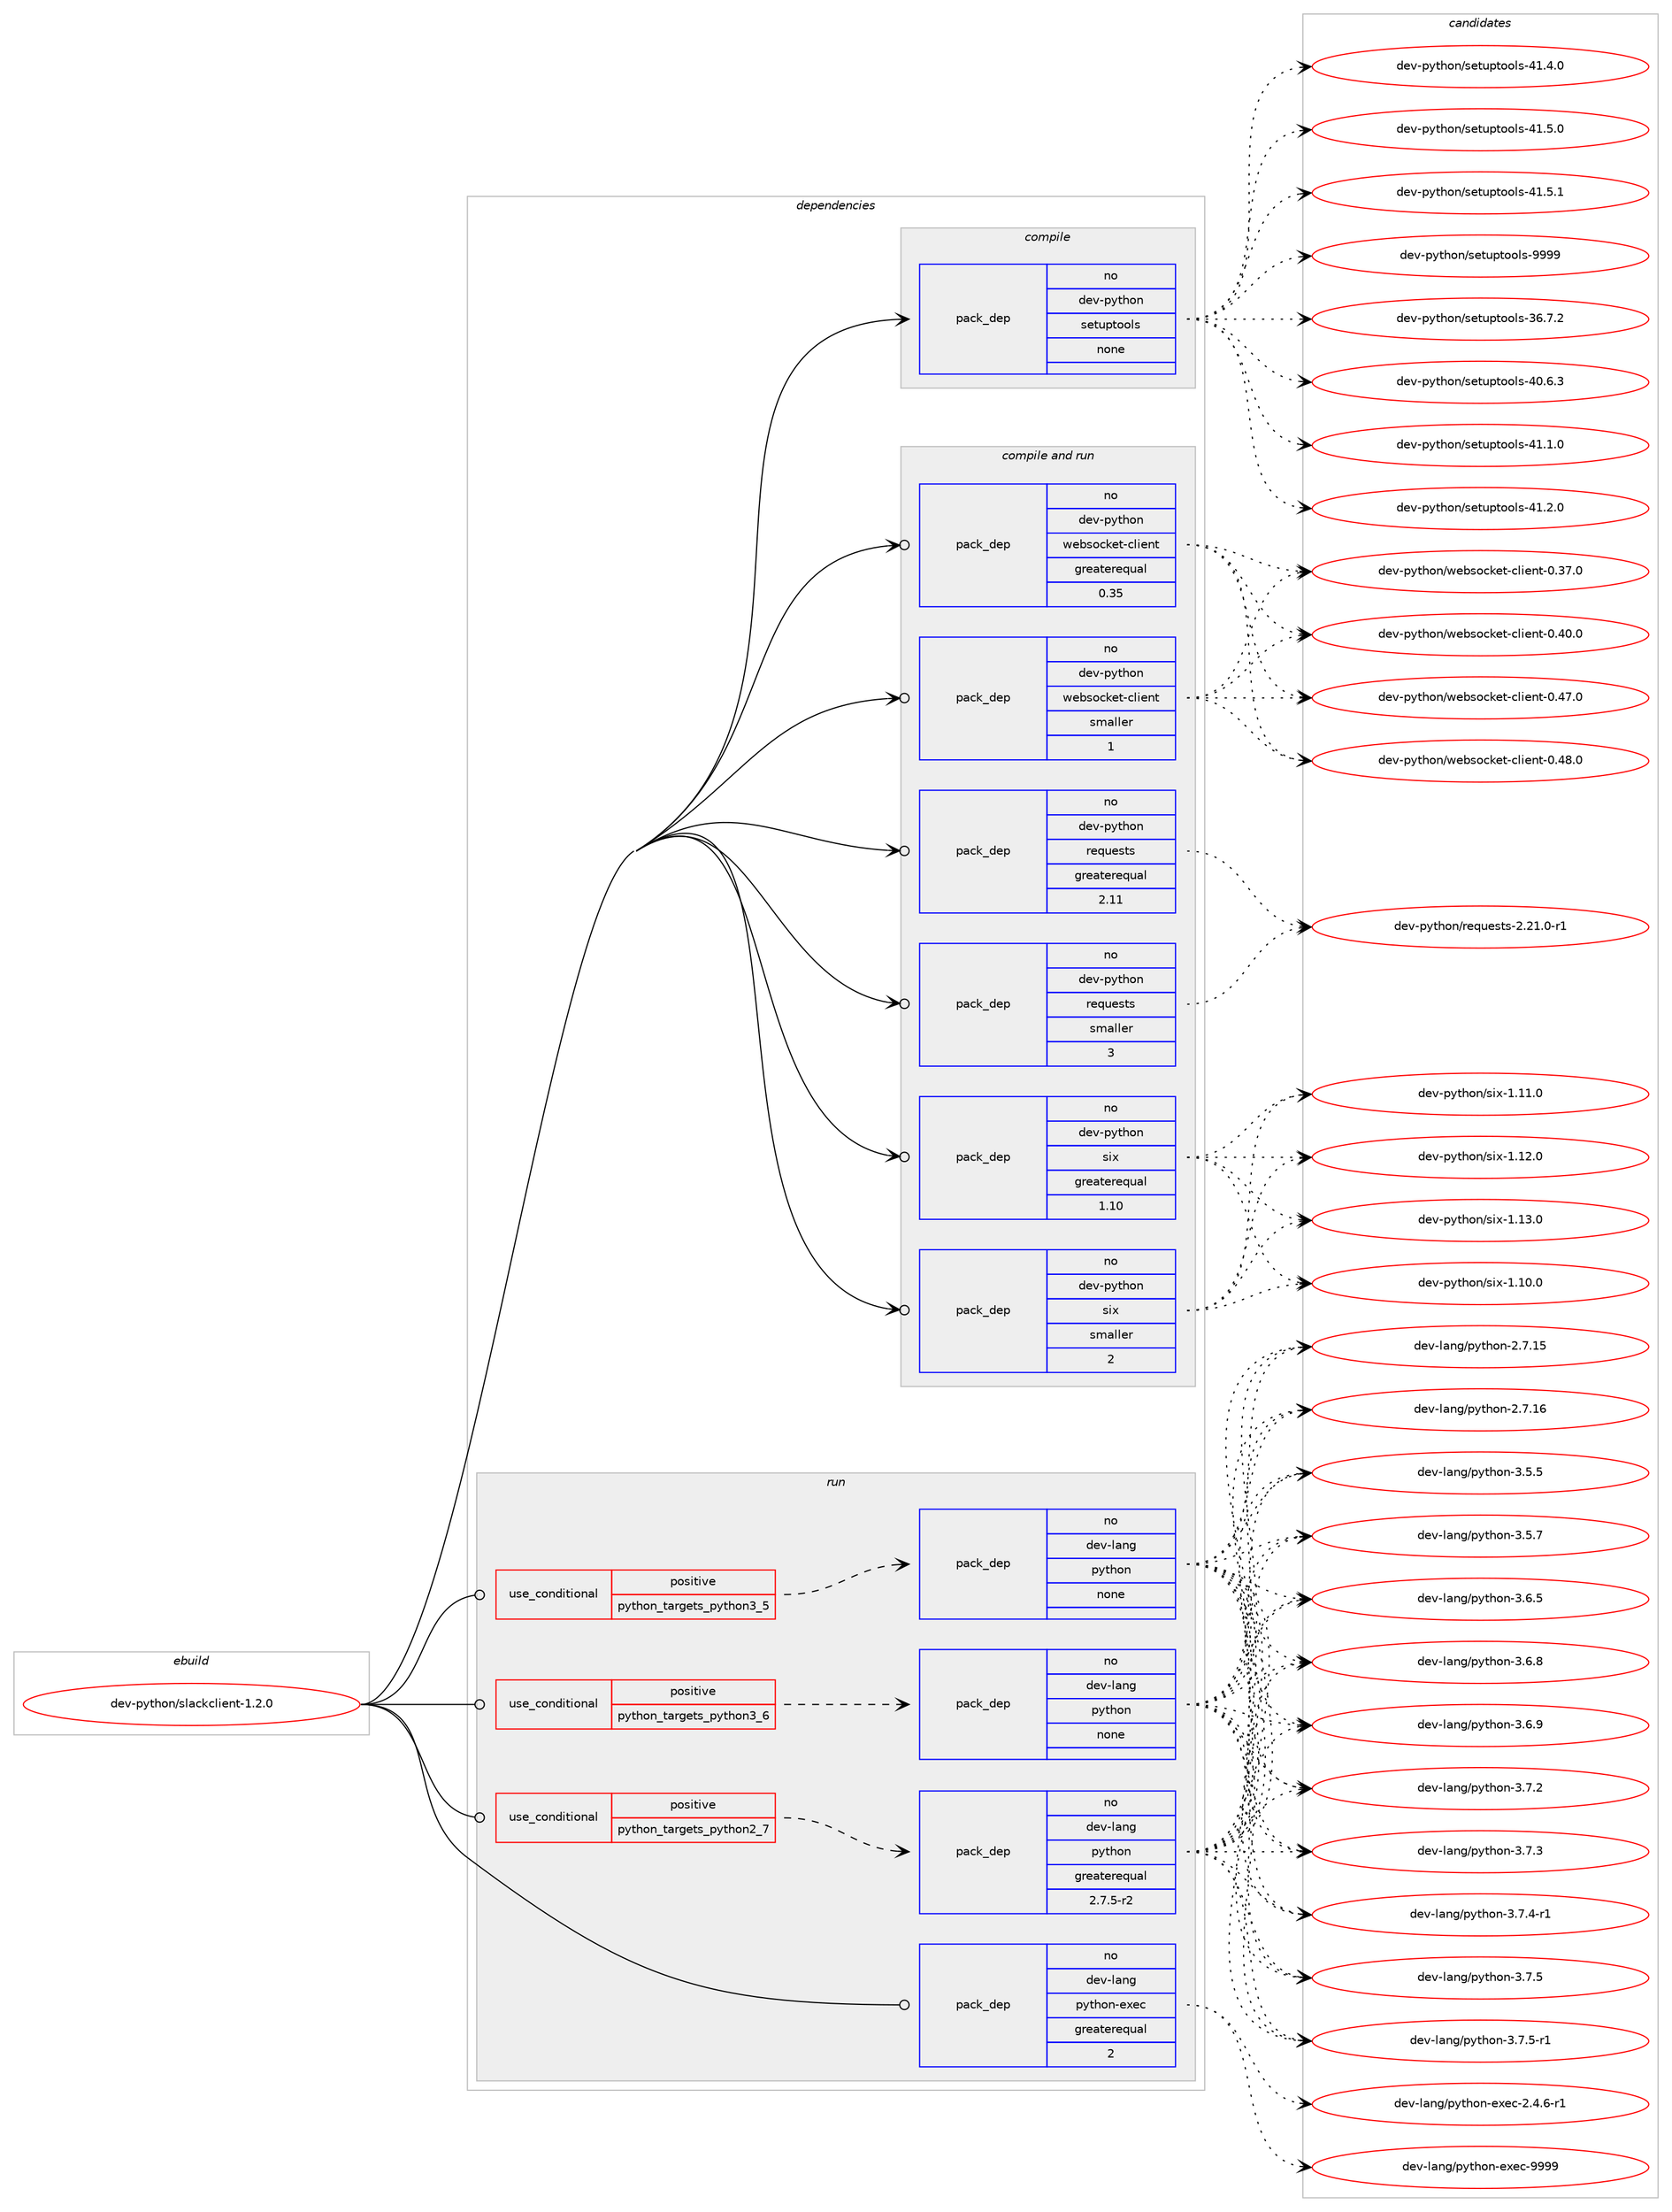 digraph prolog {

# *************
# Graph options
# *************

newrank=true;
concentrate=true;
compound=true;
graph [rankdir=LR,fontname=Helvetica,fontsize=10,ranksep=1.5];#, ranksep=2.5, nodesep=0.2];
edge  [arrowhead=vee];
node  [fontname=Helvetica,fontsize=10];

# **********
# The ebuild
# **********

subgraph cluster_leftcol {
color=gray;
rank=same;
label=<<i>ebuild</i>>;
id [label="dev-python/slackclient-1.2.0", color=red, width=4, href="../dev-python/slackclient-1.2.0.svg"];
}

# ****************
# The dependencies
# ****************

subgraph cluster_midcol {
color=gray;
label=<<i>dependencies</i>>;
subgraph cluster_compile {
fillcolor="#eeeeee";
style=filled;
label=<<i>compile</i>>;
subgraph pack476138 {
dependency637462 [label=<<TABLE BORDER="0" CELLBORDER="1" CELLSPACING="0" CELLPADDING="4" WIDTH="220"><TR><TD ROWSPAN="6" CELLPADDING="30">pack_dep</TD></TR><TR><TD WIDTH="110">no</TD></TR><TR><TD>dev-python</TD></TR><TR><TD>setuptools</TD></TR><TR><TD>none</TD></TR><TR><TD></TD></TR></TABLE>>, shape=none, color=blue];
}
id:e -> dependency637462:w [weight=20,style="solid",arrowhead="vee"];
}
subgraph cluster_compileandrun {
fillcolor="#eeeeee";
style=filled;
label=<<i>compile and run</i>>;
subgraph pack476139 {
dependency637463 [label=<<TABLE BORDER="0" CELLBORDER="1" CELLSPACING="0" CELLPADDING="4" WIDTH="220"><TR><TD ROWSPAN="6" CELLPADDING="30">pack_dep</TD></TR><TR><TD WIDTH="110">no</TD></TR><TR><TD>dev-python</TD></TR><TR><TD>requests</TD></TR><TR><TD>greaterequal</TD></TR><TR><TD>2.11</TD></TR></TABLE>>, shape=none, color=blue];
}
id:e -> dependency637463:w [weight=20,style="solid",arrowhead="odotvee"];
subgraph pack476140 {
dependency637464 [label=<<TABLE BORDER="0" CELLBORDER="1" CELLSPACING="0" CELLPADDING="4" WIDTH="220"><TR><TD ROWSPAN="6" CELLPADDING="30">pack_dep</TD></TR><TR><TD WIDTH="110">no</TD></TR><TR><TD>dev-python</TD></TR><TR><TD>requests</TD></TR><TR><TD>smaller</TD></TR><TR><TD>3</TD></TR></TABLE>>, shape=none, color=blue];
}
id:e -> dependency637464:w [weight=20,style="solid",arrowhead="odotvee"];
subgraph pack476141 {
dependency637465 [label=<<TABLE BORDER="0" CELLBORDER="1" CELLSPACING="0" CELLPADDING="4" WIDTH="220"><TR><TD ROWSPAN="6" CELLPADDING="30">pack_dep</TD></TR><TR><TD WIDTH="110">no</TD></TR><TR><TD>dev-python</TD></TR><TR><TD>six</TD></TR><TR><TD>greaterequal</TD></TR><TR><TD>1.10</TD></TR></TABLE>>, shape=none, color=blue];
}
id:e -> dependency637465:w [weight=20,style="solid",arrowhead="odotvee"];
subgraph pack476142 {
dependency637466 [label=<<TABLE BORDER="0" CELLBORDER="1" CELLSPACING="0" CELLPADDING="4" WIDTH="220"><TR><TD ROWSPAN="6" CELLPADDING="30">pack_dep</TD></TR><TR><TD WIDTH="110">no</TD></TR><TR><TD>dev-python</TD></TR><TR><TD>six</TD></TR><TR><TD>smaller</TD></TR><TR><TD>2</TD></TR></TABLE>>, shape=none, color=blue];
}
id:e -> dependency637466:w [weight=20,style="solid",arrowhead="odotvee"];
subgraph pack476143 {
dependency637467 [label=<<TABLE BORDER="0" CELLBORDER="1" CELLSPACING="0" CELLPADDING="4" WIDTH="220"><TR><TD ROWSPAN="6" CELLPADDING="30">pack_dep</TD></TR><TR><TD WIDTH="110">no</TD></TR><TR><TD>dev-python</TD></TR><TR><TD>websocket-client</TD></TR><TR><TD>greaterequal</TD></TR><TR><TD>0.35</TD></TR></TABLE>>, shape=none, color=blue];
}
id:e -> dependency637467:w [weight=20,style="solid",arrowhead="odotvee"];
subgraph pack476144 {
dependency637468 [label=<<TABLE BORDER="0" CELLBORDER="1" CELLSPACING="0" CELLPADDING="4" WIDTH="220"><TR><TD ROWSPAN="6" CELLPADDING="30">pack_dep</TD></TR><TR><TD WIDTH="110">no</TD></TR><TR><TD>dev-python</TD></TR><TR><TD>websocket-client</TD></TR><TR><TD>smaller</TD></TR><TR><TD>1</TD></TR></TABLE>>, shape=none, color=blue];
}
id:e -> dependency637468:w [weight=20,style="solid",arrowhead="odotvee"];
}
subgraph cluster_run {
fillcolor="#eeeeee";
style=filled;
label=<<i>run</i>>;
subgraph cond149443 {
dependency637469 [label=<<TABLE BORDER="0" CELLBORDER="1" CELLSPACING="0" CELLPADDING="4"><TR><TD ROWSPAN="3" CELLPADDING="10">use_conditional</TD></TR><TR><TD>positive</TD></TR><TR><TD>python_targets_python2_7</TD></TR></TABLE>>, shape=none, color=red];
subgraph pack476145 {
dependency637470 [label=<<TABLE BORDER="0" CELLBORDER="1" CELLSPACING="0" CELLPADDING="4" WIDTH="220"><TR><TD ROWSPAN="6" CELLPADDING="30">pack_dep</TD></TR><TR><TD WIDTH="110">no</TD></TR><TR><TD>dev-lang</TD></TR><TR><TD>python</TD></TR><TR><TD>greaterequal</TD></TR><TR><TD>2.7.5-r2</TD></TR></TABLE>>, shape=none, color=blue];
}
dependency637469:e -> dependency637470:w [weight=20,style="dashed",arrowhead="vee"];
}
id:e -> dependency637469:w [weight=20,style="solid",arrowhead="odot"];
subgraph cond149444 {
dependency637471 [label=<<TABLE BORDER="0" CELLBORDER="1" CELLSPACING="0" CELLPADDING="4"><TR><TD ROWSPAN="3" CELLPADDING="10">use_conditional</TD></TR><TR><TD>positive</TD></TR><TR><TD>python_targets_python3_5</TD></TR></TABLE>>, shape=none, color=red];
subgraph pack476146 {
dependency637472 [label=<<TABLE BORDER="0" CELLBORDER="1" CELLSPACING="0" CELLPADDING="4" WIDTH="220"><TR><TD ROWSPAN="6" CELLPADDING="30">pack_dep</TD></TR><TR><TD WIDTH="110">no</TD></TR><TR><TD>dev-lang</TD></TR><TR><TD>python</TD></TR><TR><TD>none</TD></TR><TR><TD></TD></TR></TABLE>>, shape=none, color=blue];
}
dependency637471:e -> dependency637472:w [weight=20,style="dashed",arrowhead="vee"];
}
id:e -> dependency637471:w [weight=20,style="solid",arrowhead="odot"];
subgraph cond149445 {
dependency637473 [label=<<TABLE BORDER="0" CELLBORDER="1" CELLSPACING="0" CELLPADDING="4"><TR><TD ROWSPAN="3" CELLPADDING="10">use_conditional</TD></TR><TR><TD>positive</TD></TR><TR><TD>python_targets_python3_6</TD></TR></TABLE>>, shape=none, color=red];
subgraph pack476147 {
dependency637474 [label=<<TABLE BORDER="0" CELLBORDER="1" CELLSPACING="0" CELLPADDING="4" WIDTH="220"><TR><TD ROWSPAN="6" CELLPADDING="30">pack_dep</TD></TR><TR><TD WIDTH="110">no</TD></TR><TR><TD>dev-lang</TD></TR><TR><TD>python</TD></TR><TR><TD>none</TD></TR><TR><TD></TD></TR></TABLE>>, shape=none, color=blue];
}
dependency637473:e -> dependency637474:w [weight=20,style="dashed",arrowhead="vee"];
}
id:e -> dependency637473:w [weight=20,style="solid",arrowhead="odot"];
subgraph pack476148 {
dependency637475 [label=<<TABLE BORDER="0" CELLBORDER="1" CELLSPACING="0" CELLPADDING="4" WIDTH="220"><TR><TD ROWSPAN="6" CELLPADDING="30">pack_dep</TD></TR><TR><TD WIDTH="110">no</TD></TR><TR><TD>dev-lang</TD></TR><TR><TD>python-exec</TD></TR><TR><TD>greaterequal</TD></TR><TR><TD>2</TD></TR></TABLE>>, shape=none, color=blue];
}
id:e -> dependency637475:w [weight=20,style="solid",arrowhead="odot"];
}
}

# **************
# The candidates
# **************

subgraph cluster_choices {
rank=same;
color=gray;
label=<<i>candidates</i>>;

subgraph choice476138 {
color=black;
nodesep=1;
choice100101118451121211161041111104711510111611711211611111110811545515446554650 [label="dev-python/setuptools-36.7.2", color=red, width=4,href="../dev-python/setuptools-36.7.2.svg"];
choice100101118451121211161041111104711510111611711211611111110811545524846544651 [label="dev-python/setuptools-40.6.3", color=red, width=4,href="../dev-python/setuptools-40.6.3.svg"];
choice100101118451121211161041111104711510111611711211611111110811545524946494648 [label="dev-python/setuptools-41.1.0", color=red, width=4,href="../dev-python/setuptools-41.1.0.svg"];
choice100101118451121211161041111104711510111611711211611111110811545524946504648 [label="dev-python/setuptools-41.2.0", color=red, width=4,href="../dev-python/setuptools-41.2.0.svg"];
choice100101118451121211161041111104711510111611711211611111110811545524946524648 [label="dev-python/setuptools-41.4.0", color=red, width=4,href="../dev-python/setuptools-41.4.0.svg"];
choice100101118451121211161041111104711510111611711211611111110811545524946534648 [label="dev-python/setuptools-41.5.0", color=red, width=4,href="../dev-python/setuptools-41.5.0.svg"];
choice100101118451121211161041111104711510111611711211611111110811545524946534649 [label="dev-python/setuptools-41.5.1", color=red, width=4,href="../dev-python/setuptools-41.5.1.svg"];
choice10010111845112121116104111110471151011161171121161111111081154557575757 [label="dev-python/setuptools-9999", color=red, width=4,href="../dev-python/setuptools-9999.svg"];
dependency637462:e -> choice100101118451121211161041111104711510111611711211611111110811545515446554650:w [style=dotted,weight="100"];
dependency637462:e -> choice100101118451121211161041111104711510111611711211611111110811545524846544651:w [style=dotted,weight="100"];
dependency637462:e -> choice100101118451121211161041111104711510111611711211611111110811545524946494648:w [style=dotted,weight="100"];
dependency637462:e -> choice100101118451121211161041111104711510111611711211611111110811545524946504648:w [style=dotted,weight="100"];
dependency637462:e -> choice100101118451121211161041111104711510111611711211611111110811545524946524648:w [style=dotted,weight="100"];
dependency637462:e -> choice100101118451121211161041111104711510111611711211611111110811545524946534648:w [style=dotted,weight="100"];
dependency637462:e -> choice100101118451121211161041111104711510111611711211611111110811545524946534649:w [style=dotted,weight="100"];
dependency637462:e -> choice10010111845112121116104111110471151011161171121161111111081154557575757:w [style=dotted,weight="100"];
}
subgraph choice476139 {
color=black;
nodesep=1;
choice1001011184511212111610411111047114101113117101115116115455046504946484511449 [label="dev-python/requests-2.21.0-r1", color=red, width=4,href="../dev-python/requests-2.21.0-r1.svg"];
dependency637463:e -> choice1001011184511212111610411111047114101113117101115116115455046504946484511449:w [style=dotted,weight="100"];
}
subgraph choice476140 {
color=black;
nodesep=1;
choice1001011184511212111610411111047114101113117101115116115455046504946484511449 [label="dev-python/requests-2.21.0-r1", color=red, width=4,href="../dev-python/requests-2.21.0-r1.svg"];
dependency637464:e -> choice1001011184511212111610411111047114101113117101115116115455046504946484511449:w [style=dotted,weight="100"];
}
subgraph choice476141 {
color=black;
nodesep=1;
choice100101118451121211161041111104711510512045494649484648 [label="dev-python/six-1.10.0", color=red, width=4,href="../dev-python/six-1.10.0.svg"];
choice100101118451121211161041111104711510512045494649494648 [label="dev-python/six-1.11.0", color=red, width=4,href="../dev-python/six-1.11.0.svg"];
choice100101118451121211161041111104711510512045494649504648 [label="dev-python/six-1.12.0", color=red, width=4,href="../dev-python/six-1.12.0.svg"];
choice100101118451121211161041111104711510512045494649514648 [label="dev-python/six-1.13.0", color=red, width=4,href="../dev-python/six-1.13.0.svg"];
dependency637465:e -> choice100101118451121211161041111104711510512045494649484648:w [style=dotted,weight="100"];
dependency637465:e -> choice100101118451121211161041111104711510512045494649494648:w [style=dotted,weight="100"];
dependency637465:e -> choice100101118451121211161041111104711510512045494649504648:w [style=dotted,weight="100"];
dependency637465:e -> choice100101118451121211161041111104711510512045494649514648:w [style=dotted,weight="100"];
}
subgraph choice476142 {
color=black;
nodesep=1;
choice100101118451121211161041111104711510512045494649484648 [label="dev-python/six-1.10.0", color=red, width=4,href="../dev-python/six-1.10.0.svg"];
choice100101118451121211161041111104711510512045494649494648 [label="dev-python/six-1.11.0", color=red, width=4,href="../dev-python/six-1.11.0.svg"];
choice100101118451121211161041111104711510512045494649504648 [label="dev-python/six-1.12.0", color=red, width=4,href="../dev-python/six-1.12.0.svg"];
choice100101118451121211161041111104711510512045494649514648 [label="dev-python/six-1.13.0", color=red, width=4,href="../dev-python/six-1.13.0.svg"];
dependency637466:e -> choice100101118451121211161041111104711510512045494649484648:w [style=dotted,weight="100"];
dependency637466:e -> choice100101118451121211161041111104711510512045494649494648:w [style=dotted,weight="100"];
dependency637466:e -> choice100101118451121211161041111104711510512045494649504648:w [style=dotted,weight="100"];
dependency637466:e -> choice100101118451121211161041111104711510512045494649514648:w [style=dotted,weight="100"];
}
subgraph choice476143 {
color=black;
nodesep=1;
choice10010111845112121116104111110471191019811511199107101116459910810510111011645484651554648 [label="dev-python/websocket-client-0.37.0", color=red, width=4,href="../dev-python/websocket-client-0.37.0.svg"];
choice10010111845112121116104111110471191019811511199107101116459910810510111011645484652484648 [label="dev-python/websocket-client-0.40.0", color=red, width=4,href="../dev-python/websocket-client-0.40.0.svg"];
choice10010111845112121116104111110471191019811511199107101116459910810510111011645484652554648 [label="dev-python/websocket-client-0.47.0", color=red, width=4,href="../dev-python/websocket-client-0.47.0.svg"];
choice10010111845112121116104111110471191019811511199107101116459910810510111011645484652564648 [label="dev-python/websocket-client-0.48.0", color=red, width=4,href="../dev-python/websocket-client-0.48.0.svg"];
dependency637467:e -> choice10010111845112121116104111110471191019811511199107101116459910810510111011645484651554648:w [style=dotted,weight="100"];
dependency637467:e -> choice10010111845112121116104111110471191019811511199107101116459910810510111011645484652484648:w [style=dotted,weight="100"];
dependency637467:e -> choice10010111845112121116104111110471191019811511199107101116459910810510111011645484652554648:w [style=dotted,weight="100"];
dependency637467:e -> choice10010111845112121116104111110471191019811511199107101116459910810510111011645484652564648:w [style=dotted,weight="100"];
}
subgraph choice476144 {
color=black;
nodesep=1;
choice10010111845112121116104111110471191019811511199107101116459910810510111011645484651554648 [label="dev-python/websocket-client-0.37.0", color=red, width=4,href="../dev-python/websocket-client-0.37.0.svg"];
choice10010111845112121116104111110471191019811511199107101116459910810510111011645484652484648 [label="dev-python/websocket-client-0.40.0", color=red, width=4,href="../dev-python/websocket-client-0.40.0.svg"];
choice10010111845112121116104111110471191019811511199107101116459910810510111011645484652554648 [label="dev-python/websocket-client-0.47.0", color=red, width=4,href="../dev-python/websocket-client-0.47.0.svg"];
choice10010111845112121116104111110471191019811511199107101116459910810510111011645484652564648 [label="dev-python/websocket-client-0.48.0", color=red, width=4,href="../dev-python/websocket-client-0.48.0.svg"];
dependency637468:e -> choice10010111845112121116104111110471191019811511199107101116459910810510111011645484651554648:w [style=dotted,weight="100"];
dependency637468:e -> choice10010111845112121116104111110471191019811511199107101116459910810510111011645484652484648:w [style=dotted,weight="100"];
dependency637468:e -> choice10010111845112121116104111110471191019811511199107101116459910810510111011645484652554648:w [style=dotted,weight="100"];
dependency637468:e -> choice10010111845112121116104111110471191019811511199107101116459910810510111011645484652564648:w [style=dotted,weight="100"];
}
subgraph choice476145 {
color=black;
nodesep=1;
choice10010111845108971101034711212111610411111045504655464953 [label="dev-lang/python-2.7.15", color=red, width=4,href="../dev-lang/python-2.7.15.svg"];
choice10010111845108971101034711212111610411111045504655464954 [label="dev-lang/python-2.7.16", color=red, width=4,href="../dev-lang/python-2.7.16.svg"];
choice100101118451089711010347112121116104111110455146534653 [label="dev-lang/python-3.5.5", color=red, width=4,href="../dev-lang/python-3.5.5.svg"];
choice100101118451089711010347112121116104111110455146534655 [label="dev-lang/python-3.5.7", color=red, width=4,href="../dev-lang/python-3.5.7.svg"];
choice100101118451089711010347112121116104111110455146544653 [label="dev-lang/python-3.6.5", color=red, width=4,href="../dev-lang/python-3.6.5.svg"];
choice100101118451089711010347112121116104111110455146544656 [label="dev-lang/python-3.6.8", color=red, width=4,href="../dev-lang/python-3.6.8.svg"];
choice100101118451089711010347112121116104111110455146544657 [label="dev-lang/python-3.6.9", color=red, width=4,href="../dev-lang/python-3.6.9.svg"];
choice100101118451089711010347112121116104111110455146554650 [label="dev-lang/python-3.7.2", color=red, width=4,href="../dev-lang/python-3.7.2.svg"];
choice100101118451089711010347112121116104111110455146554651 [label="dev-lang/python-3.7.3", color=red, width=4,href="../dev-lang/python-3.7.3.svg"];
choice1001011184510897110103471121211161041111104551465546524511449 [label="dev-lang/python-3.7.4-r1", color=red, width=4,href="../dev-lang/python-3.7.4-r1.svg"];
choice100101118451089711010347112121116104111110455146554653 [label="dev-lang/python-3.7.5", color=red, width=4,href="../dev-lang/python-3.7.5.svg"];
choice1001011184510897110103471121211161041111104551465546534511449 [label="dev-lang/python-3.7.5-r1", color=red, width=4,href="../dev-lang/python-3.7.5-r1.svg"];
dependency637470:e -> choice10010111845108971101034711212111610411111045504655464953:w [style=dotted,weight="100"];
dependency637470:e -> choice10010111845108971101034711212111610411111045504655464954:w [style=dotted,weight="100"];
dependency637470:e -> choice100101118451089711010347112121116104111110455146534653:w [style=dotted,weight="100"];
dependency637470:e -> choice100101118451089711010347112121116104111110455146534655:w [style=dotted,weight="100"];
dependency637470:e -> choice100101118451089711010347112121116104111110455146544653:w [style=dotted,weight="100"];
dependency637470:e -> choice100101118451089711010347112121116104111110455146544656:w [style=dotted,weight="100"];
dependency637470:e -> choice100101118451089711010347112121116104111110455146544657:w [style=dotted,weight="100"];
dependency637470:e -> choice100101118451089711010347112121116104111110455146554650:w [style=dotted,weight="100"];
dependency637470:e -> choice100101118451089711010347112121116104111110455146554651:w [style=dotted,weight="100"];
dependency637470:e -> choice1001011184510897110103471121211161041111104551465546524511449:w [style=dotted,weight="100"];
dependency637470:e -> choice100101118451089711010347112121116104111110455146554653:w [style=dotted,weight="100"];
dependency637470:e -> choice1001011184510897110103471121211161041111104551465546534511449:w [style=dotted,weight="100"];
}
subgraph choice476146 {
color=black;
nodesep=1;
choice10010111845108971101034711212111610411111045504655464953 [label="dev-lang/python-2.7.15", color=red, width=4,href="../dev-lang/python-2.7.15.svg"];
choice10010111845108971101034711212111610411111045504655464954 [label="dev-lang/python-2.7.16", color=red, width=4,href="../dev-lang/python-2.7.16.svg"];
choice100101118451089711010347112121116104111110455146534653 [label="dev-lang/python-3.5.5", color=red, width=4,href="../dev-lang/python-3.5.5.svg"];
choice100101118451089711010347112121116104111110455146534655 [label="dev-lang/python-3.5.7", color=red, width=4,href="../dev-lang/python-3.5.7.svg"];
choice100101118451089711010347112121116104111110455146544653 [label="dev-lang/python-3.6.5", color=red, width=4,href="../dev-lang/python-3.6.5.svg"];
choice100101118451089711010347112121116104111110455146544656 [label="dev-lang/python-3.6.8", color=red, width=4,href="../dev-lang/python-3.6.8.svg"];
choice100101118451089711010347112121116104111110455146544657 [label="dev-lang/python-3.6.9", color=red, width=4,href="../dev-lang/python-3.6.9.svg"];
choice100101118451089711010347112121116104111110455146554650 [label="dev-lang/python-3.7.2", color=red, width=4,href="../dev-lang/python-3.7.2.svg"];
choice100101118451089711010347112121116104111110455146554651 [label="dev-lang/python-3.7.3", color=red, width=4,href="../dev-lang/python-3.7.3.svg"];
choice1001011184510897110103471121211161041111104551465546524511449 [label="dev-lang/python-3.7.4-r1", color=red, width=4,href="../dev-lang/python-3.7.4-r1.svg"];
choice100101118451089711010347112121116104111110455146554653 [label="dev-lang/python-3.7.5", color=red, width=4,href="../dev-lang/python-3.7.5.svg"];
choice1001011184510897110103471121211161041111104551465546534511449 [label="dev-lang/python-3.7.5-r1", color=red, width=4,href="../dev-lang/python-3.7.5-r1.svg"];
dependency637472:e -> choice10010111845108971101034711212111610411111045504655464953:w [style=dotted,weight="100"];
dependency637472:e -> choice10010111845108971101034711212111610411111045504655464954:w [style=dotted,weight="100"];
dependency637472:e -> choice100101118451089711010347112121116104111110455146534653:w [style=dotted,weight="100"];
dependency637472:e -> choice100101118451089711010347112121116104111110455146534655:w [style=dotted,weight="100"];
dependency637472:e -> choice100101118451089711010347112121116104111110455146544653:w [style=dotted,weight="100"];
dependency637472:e -> choice100101118451089711010347112121116104111110455146544656:w [style=dotted,weight="100"];
dependency637472:e -> choice100101118451089711010347112121116104111110455146544657:w [style=dotted,weight="100"];
dependency637472:e -> choice100101118451089711010347112121116104111110455146554650:w [style=dotted,weight="100"];
dependency637472:e -> choice100101118451089711010347112121116104111110455146554651:w [style=dotted,weight="100"];
dependency637472:e -> choice1001011184510897110103471121211161041111104551465546524511449:w [style=dotted,weight="100"];
dependency637472:e -> choice100101118451089711010347112121116104111110455146554653:w [style=dotted,weight="100"];
dependency637472:e -> choice1001011184510897110103471121211161041111104551465546534511449:w [style=dotted,weight="100"];
}
subgraph choice476147 {
color=black;
nodesep=1;
choice10010111845108971101034711212111610411111045504655464953 [label="dev-lang/python-2.7.15", color=red, width=4,href="../dev-lang/python-2.7.15.svg"];
choice10010111845108971101034711212111610411111045504655464954 [label="dev-lang/python-2.7.16", color=red, width=4,href="../dev-lang/python-2.7.16.svg"];
choice100101118451089711010347112121116104111110455146534653 [label="dev-lang/python-3.5.5", color=red, width=4,href="../dev-lang/python-3.5.5.svg"];
choice100101118451089711010347112121116104111110455146534655 [label="dev-lang/python-3.5.7", color=red, width=4,href="../dev-lang/python-3.5.7.svg"];
choice100101118451089711010347112121116104111110455146544653 [label="dev-lang/python-3.6.5", color=red, width=4,href="../dev-lang/python-3.6.5.svg"];
choice100101118451089711010347112121116104111110455146544656 [label="dev-lang/python-3.6.8", color=red, width=4,href="../dev-lang/python-3.6.8.svg"];
choice100101118451089711010347112121116104111110455146544657 [label="dev-lang/python-3.6.9", color=red, width=4,href="../dev-lang/python-3.6.9.svg"];
choice100101118451089711010347112121116104111110455146554650 [label="dev-lang/python-3.7.2", color=red, width=4,href="../dev-lang/python-3.7.2.svg"];
choice100101118451089711010347112121116104111110455146554651 [label="dev-lang/python-3.7.3", color=red, width=4,href="../dev-lang/python-3.7.3.svg"];
choice1001011184510897110103471121211161041111104551465546524511449 [label="dev-lang/python-3.7.4-r1", color=red, width=4,href="../dev-lang/python-3.7.4-r1.svg"];
choice100101118451089711010347112121116104111110455146554653 [label="dev-lang/python-3.7.5", color=red, width=4,href="../dev-lang/python-3.7.5.svg"];
choice1001011184510897110103471121211161041111104551465546534511449 [label="dev-lang/python-3.7.5-r1", color=red, width=4,href="../dev-lang/python-3.7.5-r1.svg"];
dependency637474:e -> choice10010111845108971101034711212111610411111045504655464953:w [style=dotted,weight="100"];
dependency637474:e -> choice10010111845108971101034711212111610411111045504655464954:w [style=dotted,weight="100"];
dependency637474:e -> choice100101118451089711010347112121116104111110455146534653:w [style=dotted,weight="100"];
dependency637474:e -> choice100101118451089711010347112121116104111110455146534655:w [style=dotted,weight="100"];
dependency637474:e -> choice100101118451089711010347112121116104111110455146544653:w [style=dotted,weight="100"];
dependency637474:e -> choice100101118451089711010347112121116104111110455146544656:w [style=dotted,weight="100"];
dependency637474:e -> choice100101118451089711010347112121116104111110455146544657:w [style=dotted,weight="100"];
dependency637474:e -> choice100101118451089711010347112121116104111110455146554650:w [style=dotted,weight="100"];
dependency637474:e -> choice100101118451089711010347112121116104111110455146554651:w [style=dotted,weight="100"];
dependency637474:e -> choice1001011184510897110103471121211161041111104551465546524511449:w [style=dotted,weight="100"];
dependency637474:e -> choice100101118451089711010347112121116104111110455146554653:w [style=dotted,weight="100"];
dependency637474:e -> choice1001011184510897110103471121211161041111104551465546534511449:w [style=dotted,weight="100"];
}
subgraph choice476148 {
color=black;
nodesep=1;
choice10010111845108971101034711212111610411111045101120101994550465246544511449 [label="dev-lang/python-exec-2.4.6-r1", color=red, width=4,href="../dev-lang/python-exec-2.4.6-r1.svg"];
choice10010111845108971101034711212111610411111045101120101994557575757 [label="dev-lang/python-exec-9999", color=red, width=4,href="../dev-lang/python-exec-9999.svg"];
dependency637475:e -> choice10010111845108971101034711212111610411111045101120101994550465246544511449:w [style=dotted,weight="100"];
dependency637475:e -> choice10010111845108971101034711212111610411111045101120101994557575757:w [style=dotted,weight="100"];
}
}

}
